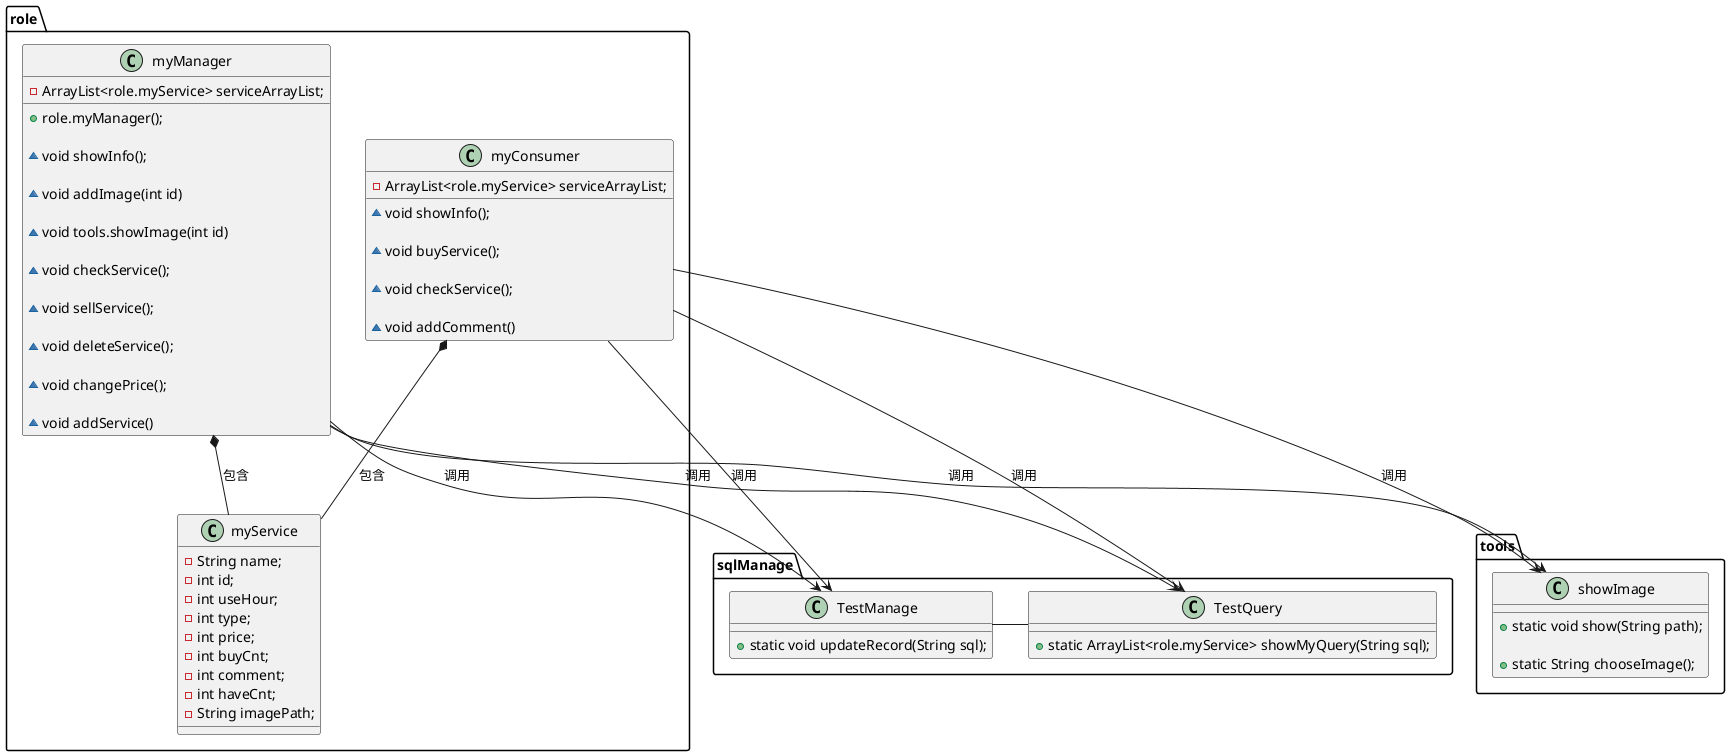@startuml
'https://plantuml.com/class-diagram

role.myManager *-- role.myService :包含

role.myConsumer *-- role.myService :包含

role.myManager --> tools.showImage :调用

role.myManager --> sqlManage.TestQuery :调用

role.myManager --> sqlManage.TestManage :调用

role.myConsumer --> tools.showImage :调用

role.myConsumer --> sqlManage.TestQuery :调用

role.myConsumer --> sqlManage.TestManage :调用

together {
    class role.myService
    class role.myConsumer

}
sqlManage.TestManage-sqlManage.TestQuery


class role.myManager{
    - ArrayList<role.myService> serviceArrayList;

    + role.myManager();

    ~ void showInfo();

    ~ void addImage(int id)

    ~ void tools.showImage(int id)

    ~ void checkService();

    ~ void sellService();

    ~ void deleteService();

    ~ void changePrice();

    ~ void addService()

}

class role.myConsumer{
    - ArrayList<role.myService> serviceArrayList;

    ~ void showInfo();

    ~ void buyService();

    ~ void checkService();

    ~ void addComment()

}

class role.myService{
    - String name;
    - int id;
    - int useHour;
    - int type;
    - int price;
    - int buyCnt;
    - int comment;
    - int haveCnt;
    - String imagePath;
}

class tools.showImage{

    + static void show(String path);

    + static String chooseImage();
}

class sqlManage.TestQuery{
    + static ArrayList<role.myService> showMyQuery(String sql);
}

class sqlManage.TestManage{
    + static void updateRecord(String sql);

}

@enduml